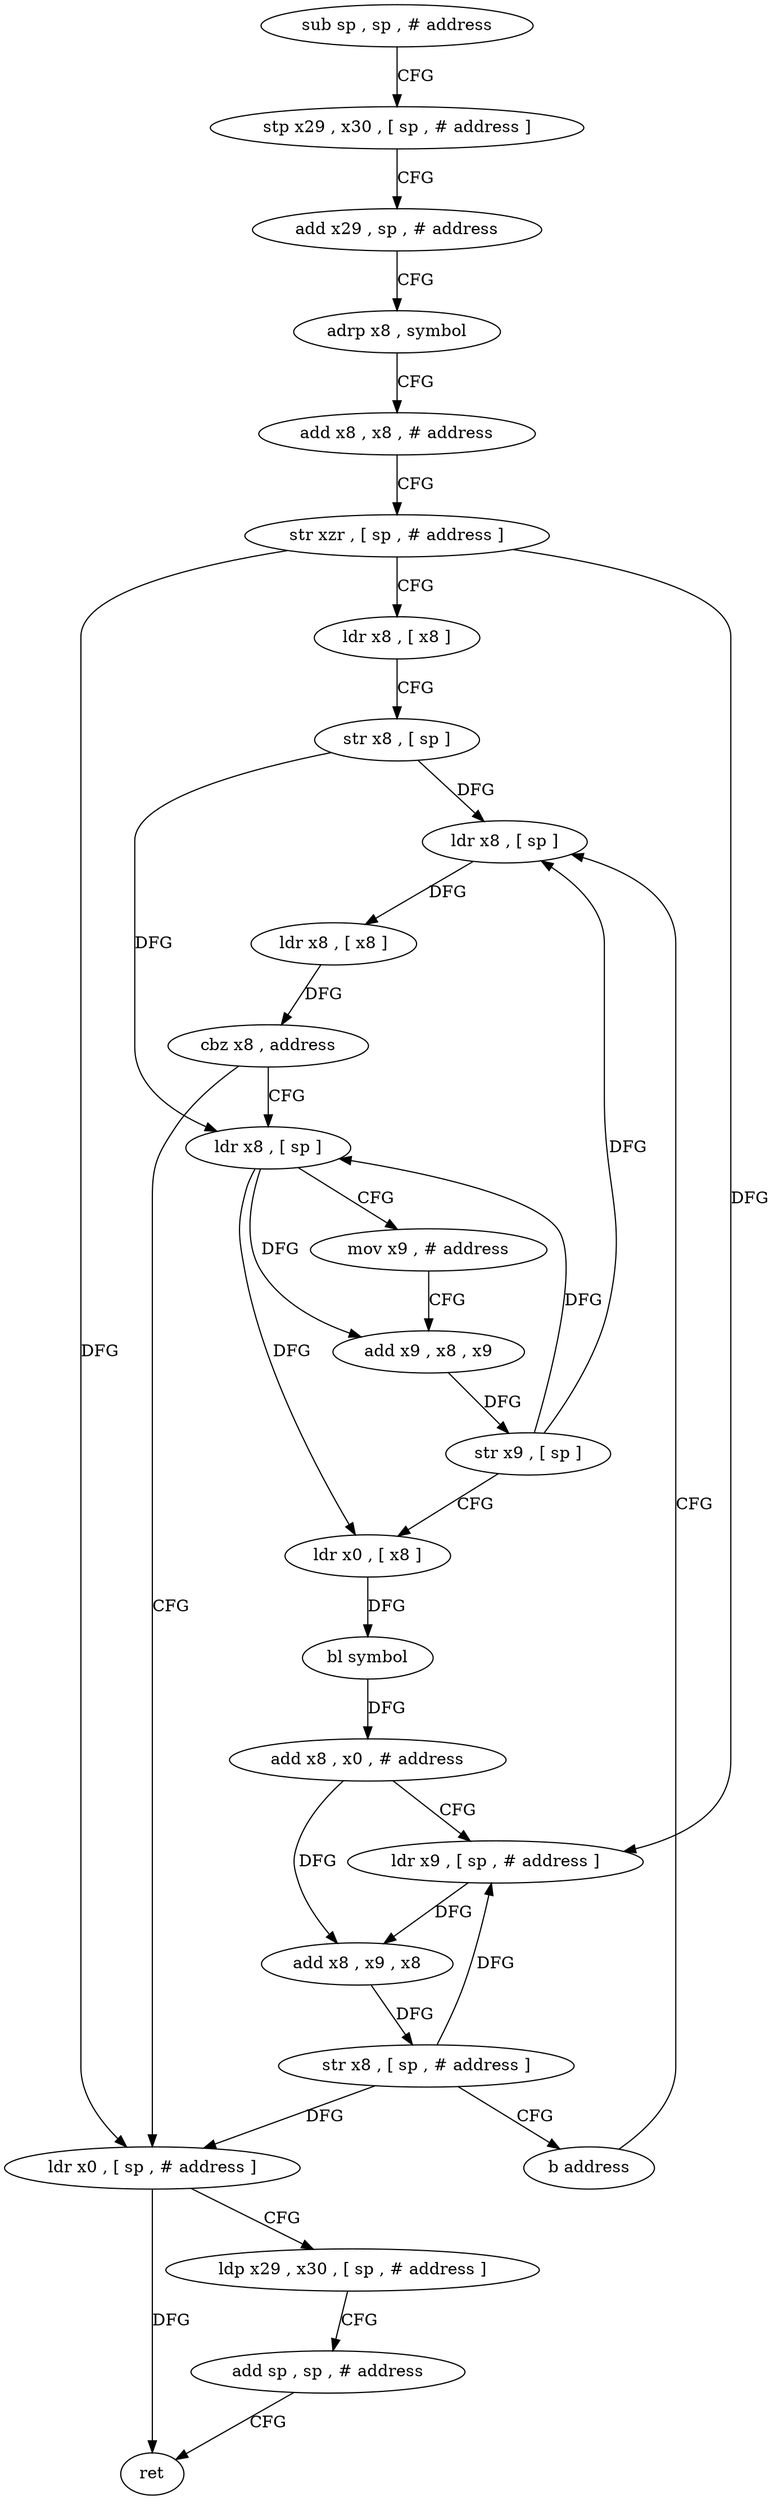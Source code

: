 digraph "func" {
"4295812" [label = "sub sp , sp , # address" ]
"4295816" [label = "stp x29 , x30 , [ sp , # address ]" ]
"4295820" [label = "add x29 , sp , # address" ]
"4295824" [label = "adrp x8 , symbol" ]
"4295828" [label = "add x8 , x8 , # address" ]
"4295832" [label = "str xzr , [ sp , # address ]" ]
"4295836" [label = "ldr x8 , [ x8 ]" ]
"4295840" [label = "str x8 , [ sp ]" ]
"4295844" [label = "ldr x8 , [ sp ]" ]
"4295900" [label = "ldr x0 , [ sp , # address ]" ]
"4295904" [label = "ldp x29 , x30 , [ sp , # address ]" ]
"4295908" [label = "add sp , sp , # address" ]
"4295912" [label = "ret" ]
"4295856" [label = "ldr x8 , [ sp ]" ]
"4295860" [label = "mov x9 , # address" ]
"4295864" [label = "add x9 , x8 , x9" ]
"4295868" [label = "str x9 , [ sp ]" ]
"4295872" [label = "ldr x0 , [ x8 ]" ]
"4295876" [label = "bl symbol" ]
"4295880" [label = "add x8 , x0 , # address" ]
"4295884" [label = "ldr x9 , [ sp , # address ]" ]
"4295888" [label = "add x8 , x9 , x8" ]
"4295892" [label = "str x8 , [ sp , # address ]" ]
"4295896" [label = "b address" ]
"4295848" [label = "ldr x8 , [ x8 ]" ]
"4295852" [label = "cbz x8 , address" ]
"4295812" -> "4295816" [ label = "CFG" ]
"4295816" -> "4295820" [ label = "CFG" ]
"4295820" -> "4295824" [ label = "CFG" ]
"4295824" -> "4295828" [ label = "CFG" ]
"4295828" -> "4295832" [ label = "CFG" ]
"4295832" -> "4295836" [ label = "CFG" ]
"4295832" -> "4295900" [ label = "DFG" ]
"4295832" -> "4295884" [ label = "DFG" ]
"4295836" -> "4295840" [ label = "CFG" ]
"4295840" -> "4295844" [ label = "DFG" ]
"4295840" -> "4295856" [ label = "DFG" ]
"4295844" -> "4295848" [ label = "DFG" ]
"4295900" -> "4295904" [ label = "CFG" ]
"4295900" -> "4295912" [ label = "DFG" ]
"4295904" -> "4295908" [ label = "CFG" ]
"4295908" -> "4295912" [ label = "CFG" ]
"4295856" -> "4295860" [ label = "CFG" ]
"4295856" -> "4295864" [ label = "DFG" ]
"4295856" -> "4295872" [ label = "DFG" ]
"4295860" -> "4295864" [ label = "CFG" ]
"4295864" -> "4295868" [ label = "DFG" ]
"4295868" -> "4295872" [ label = "CFG" ]
"4295868" -> "4295844" [ label = "DFG" ]
"4295868" -> "4295856" [ label = "DFG" ]
"4295872" -> "4295876" [ label = "DFG" ]
"4295876" -> "4295880" [ label = "DFG" ]
"4295880" -> "4295884" [ label = "CFG" ]
"4295880" -> "4295888" [ label = "DFG" ]
"4295884" -> "4295888" [ label = "DFG" ]
"4295888" -> "4295892" [ label = "DFG" ]
"4295892" -> "4295896" [ label = "CFG" ]
"4295892" -> "4295900" [ label = "DFG" ]
"4295892" -> "4295884" [ label = "DFG" ]
"4295896" -> "4295844" [ label = "CFG" ]
"4295848" -> "4295852" [ label = "DFG" ]
"4295852" -> "4295900" [ label = "CFG" ]
"4295852" -> "4295856" [ label = "CFG" ]
}
